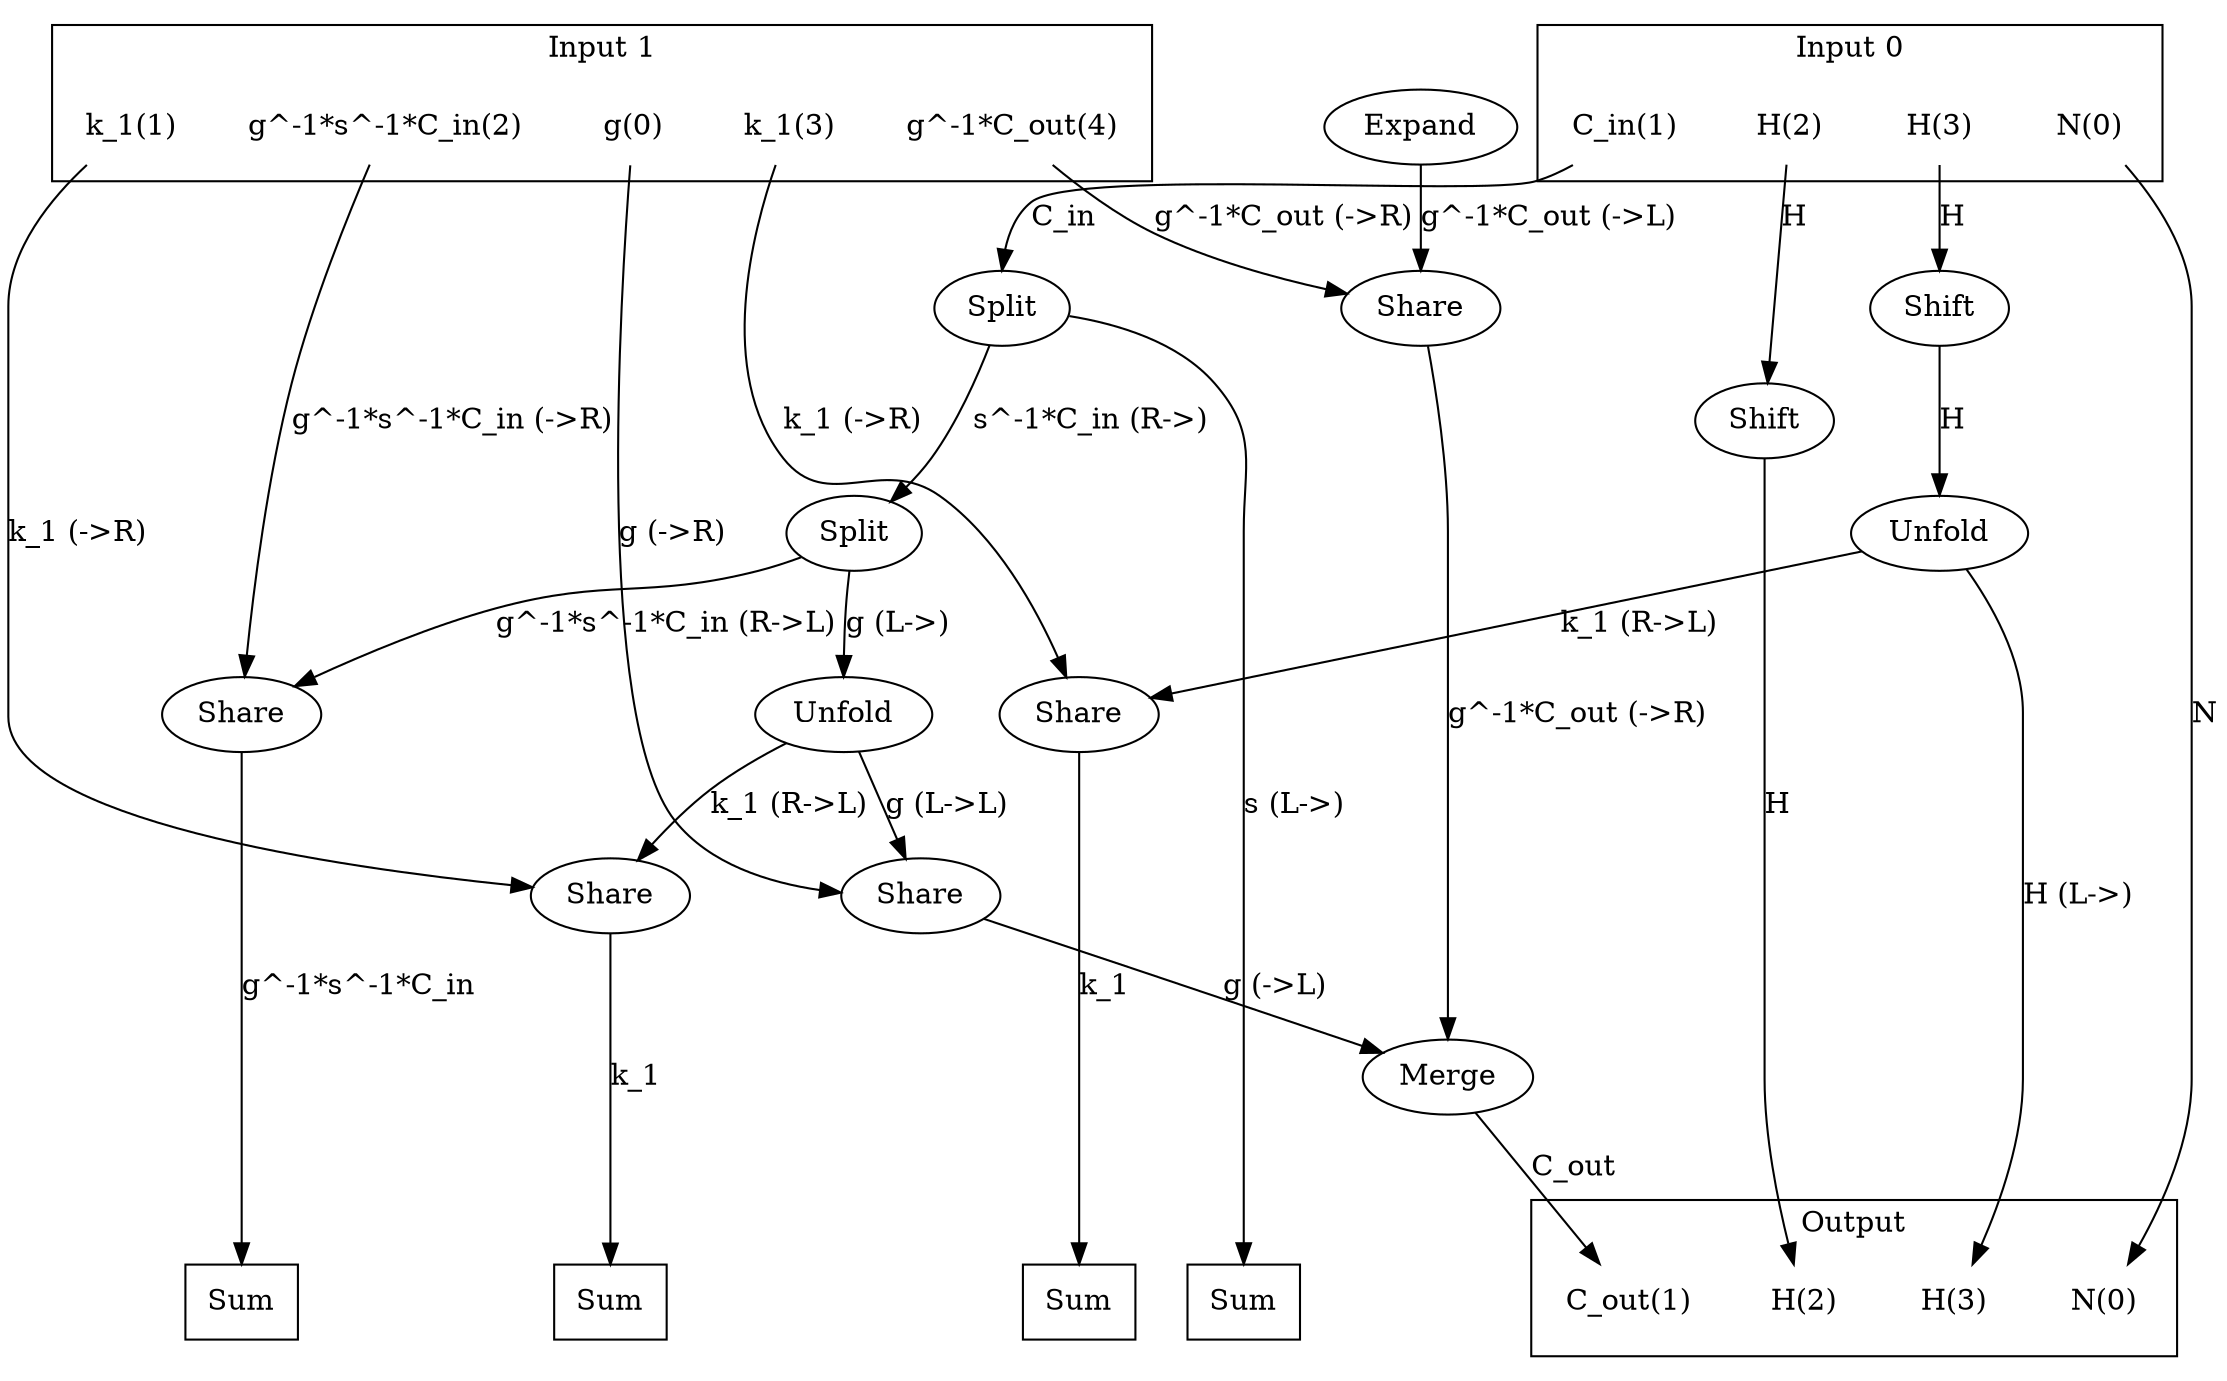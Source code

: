 digraph kernel {
newrank = true;
op_0x7fd0e400cdc0 [label="Share"];
op_0x7fd2416b5c20 [label="Split"];
op_0x7fd268007540 [label="Unfold"];
op_0x7fd348031820 [label="Shift"];
op_0x7fd4629d26d0 [label="Split"];
op_0x7fd4bc004a40 [label="Share"];
op_0x7fd4bc004ae0 [label="Share"];
op_0x7fd5c006bf80 [label="Unfold"];
op_0x7fd5e00045b0 [label="Share"];
op_0x7fd5e00047e0 [label="Share"];
op_0x7fd5e0004a78 [label="Expand"];
op_0x7fd5ec005140 [label="Shift"];
op_0x7fd5ec008140 [label="Merge"];
reduce_0x7fce64002f58 [label="Sum", shape=box];
reduce_0x7fce64001998 [label="Sum", shape=box];
reduce_0x7fce640019b0 [label="Sum", shape=box];
reduce_0x7fce64005a20 [label="Sum", shape=box];
subgraph cluster_out {
label = "Output";
out_0 [label="N(0)", shape=none];
out_1 [label="C_out(1)", shape=none];
out_2 [label="H(2)", shape=none];
out_3 [label="H(3)", shape=none];
}
{ rank = same;
reduce_0x7fce64002f58;
reduce_0x7fce64001998;
reduce_0x7fce640019b0;
reduce_0x7fce64005a20;
out_0;
out_1;
out_2;
out_3;
}
subgraph cluster_in_0 {
label = "Input 0";
in_0_0 [label="N(0)", shape=none];
in_0_1 [label="C_in(1)", shape=none];
in_0_2 [label="H(2)", shape=none];
in_0_3 [label="H(3)", shape=none];
}
subgraph cluster_in_1 {
label = "Input 1";
in_1_0 [label="g(0)", shape=none];
in_1_1 [label="k_1(1)", shape=none];
in_1_2 [label="g^-1*s^-1*C_in(2)", shape=none];
in_1_3 [label="k_1(3)", shape=none];
in_1_4 [label="g^-1*C_out(4)", shape=none];
}
{ rank = same;
in_0_0;
in_0_1;
in_0_2;
in_0_3;
in_1_0;
in_1_1;
in_1_2;
in_1_3;
in_1_4;
}
in_0_0 -> out_0 [label="N"];
in_0_1 -> op_0x7fd4629d26d0 [label="C_in"];
in_0_2 -> op_0x7fd5ec005140 [label="H"];
in_0_3 -> op_0x7fd348031820 [label="H"];
in_1_0 -> op_0x7fd4bc004a40 [label="g (->R)"];
in_1_1 -> op_0x7fd0e400cdc0 [label="k_1 (->R)"];
in_1_2 -> op_0x7fd5e00047e0 [label="g^-1*s^-1*C_in (->R)"];
in_1_3 -> op_0x7fd5e00045b0 [label="k_1 (->R)"];
in_1_4 -> op_0x7fd4bc004ae0 [label="g^-1*C_out (->R)"];
op_0x7fd5ec008140 -> out_1 [label="C_out"];
op_0x7fd5ec005140 -> out_2 [label="H"];
op_0x7fd268007540 -> out_3 [label="H (L->)"];
op_0x7fd5e00045b0 -> reduce_0x7fce64001998 [label="k_1"];
op_0x7fd0e400cdc0 -> reduce_0x7fce640019b0 [label="k_1"];
op_0x7fd4629d26d0 -> reduce_0x7fce64002f58 [label="s (L->)"];
op_0x7fd5e00047e0 -> reduce_0x7fce64005a20 [label="g^-1*s^-1*C_in"];
op_0x7fd5c006bf80 -> op_0x7fd0e400cdc0 [label="k_1 (R->L)"];
op_0x7fd4629d26d0 -> op_0x7fd2416b5c20 [label="s^-1*C_in (R->)"];
op_0x7fd348031820 -> op_0x7fd268007540 [label="H"];
op_0x7fd5c006bf80 -> op_0x7fd4bc004a40 [label="g (L->L)"];
op_0x7fd5e0004a78 -> op_0x7fd4bc004ae0 [label="g^-1*C_out (->L)"];
op_0x7fd2416b5c20 -> op_0x7fd5c006bf80 [label="g (L->)"];
op_0x7fd268007540 -> op_0x7fd5e00045b0 [label="k_1 (R->L)"];
op_0x7fd2416b5c20 -> op_0x7fd5e00047e0 [label="g^-1*s^-1*C_in (R->L)"];
op_0x7fd4bc004a40 -> op_0x7fd5ec008140 [label="g (->L)"];
op_0x7fd4bc004ae0 -> op_0x7fd5ec008140 [label="g^-1*C_out (->R)"];
}
